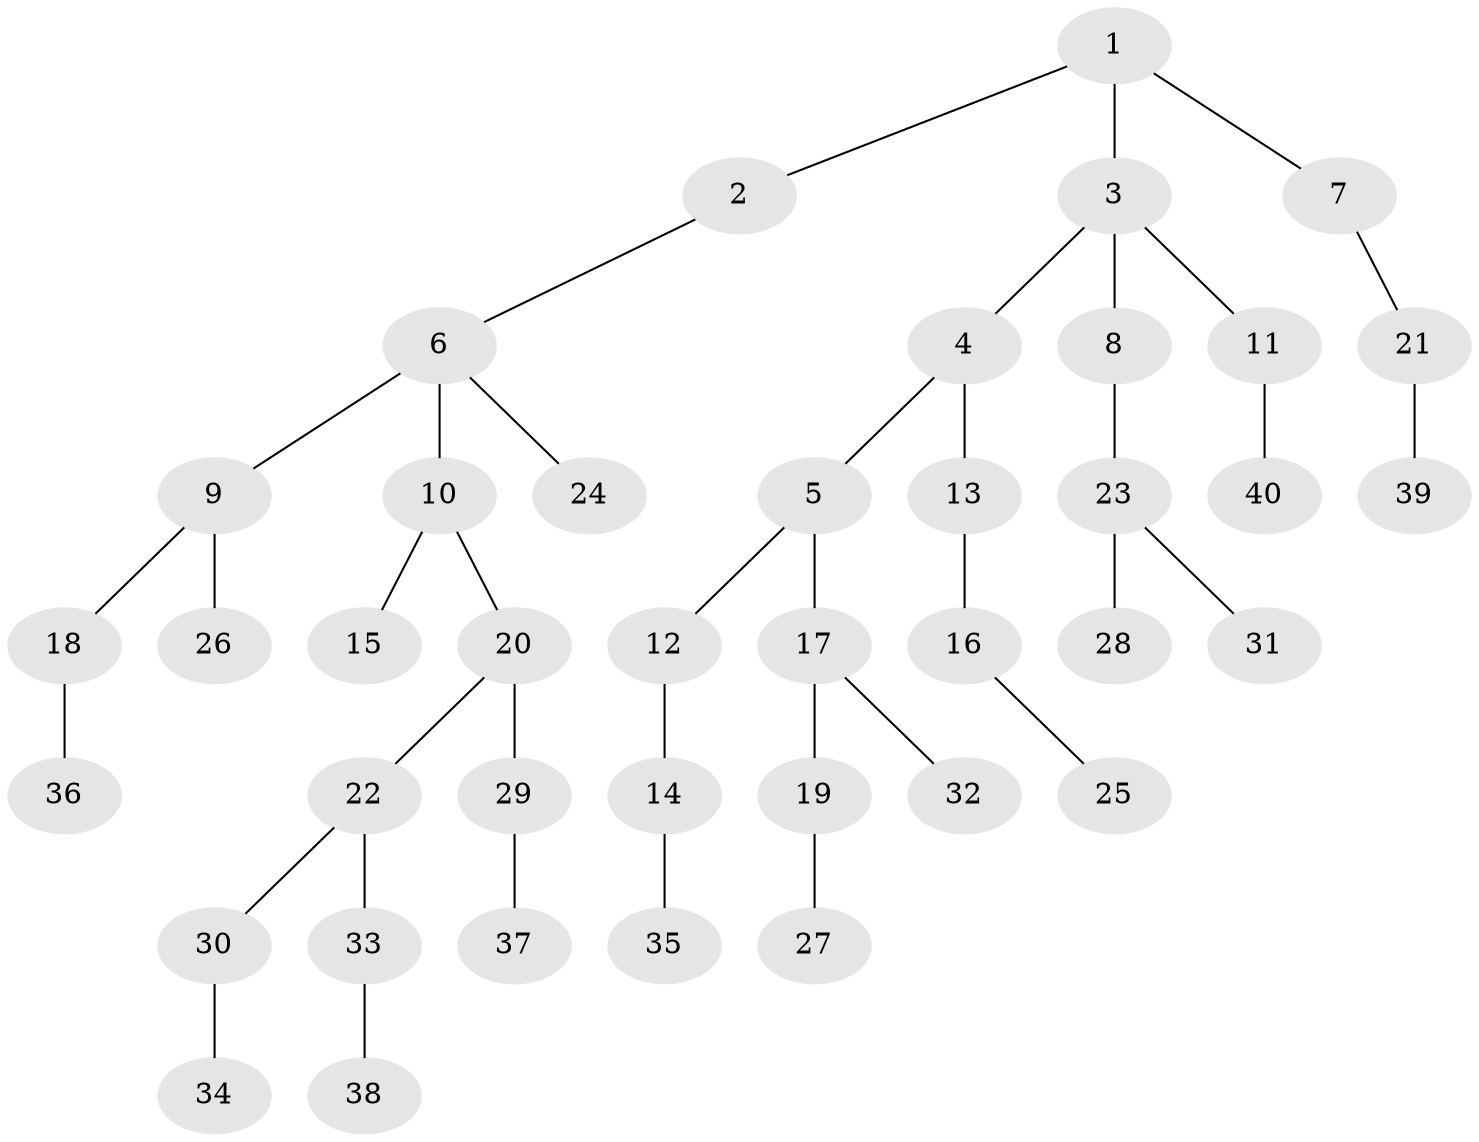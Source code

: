 // original degree distribution, {4: 0.09923664122137404, 6: 0.030534351145038167, 1: 0.4732824427480916, 2: 0.2748091603053435, 3: 0.11450381679389313, 5: 0.007633587786259542}
// Generated by graph-tools (version 1.1) at 2025/52/03/04/25 22:52:01]
// undirected, 40 vertices, 39 edges
graph export_dot {
  node [color=gray90,style=filled];
  1;
  2;
  3;
  4;
  5;
  6;
  7;
  8;
  9;
  10;
  11;
  12;
  13;
  14;
  15;
  16;
  17;
  18;
  19;
  20;
  21;
  22;
  23;
  24;
  25;
  26;
  27;
  28;
  29;
  30;
  31;
  32;
  33;
  34;
  35;
  36;
  37;
  38;
  39;
  40;
  1 -- 2 [weight=1.0];
  1 -- 3 [weight=1.0];
  1 -- 7 [weight=1.0];
  2 -- 6 [weight=1.0];
  3 -- 4 [weight=1.0];
  3 -- 8 [weight=1.0];
  3 -- 11 [weight=1.0];
  4 -- 5 [weight=1.0];
  4 -- 13 [weight=1.0];
  5 -- 12 [weight=1.0];
  5 -- 17 [weight=1.0];
  6 -- 9 [weight=1.0];
  6 -- 10 [weight=2.0];
  6 -- 24 [weight=1.0];
  7 -- 21 [weight=1.0];
  8 -- 23 [weight=1.0];
  9 -- 18 [weight=1.0];
  9 -- 26 [weight=2.0];
  10 -- 15 [weight=1.0];
  10 -- 20 [weight=1.0];
  11 -- 40 [weight=1.0];
  12 -- 14 [weight=1.0];
  13 -- 16 [weight=1.0];
  14 -- 35 [weight=1.0];
  16 -- 25 [weight=1.0];
  17 -- 19 [weight=1.0];
  17 -- 32 [weight=1.0];
  18 -- 36 [weight=1.0];
  19 -- 27 [weight=1.0];
  20 -- 22 [weight=1.0];
  20 -- 29 [weight=1.0];
  21 -- 39 [weight=1.0];
  22 -- 30 [weight=1.0];
  22 -- 33 [weight=2.0];
  23 -- 28 [weight=3.0];
  23 -- 31 [weight=1.0];
  29 -- 37 [weight=1.0];
  30 -- 34 [weight=1.0];
  33 -- 38 [weight=1.0];
}
